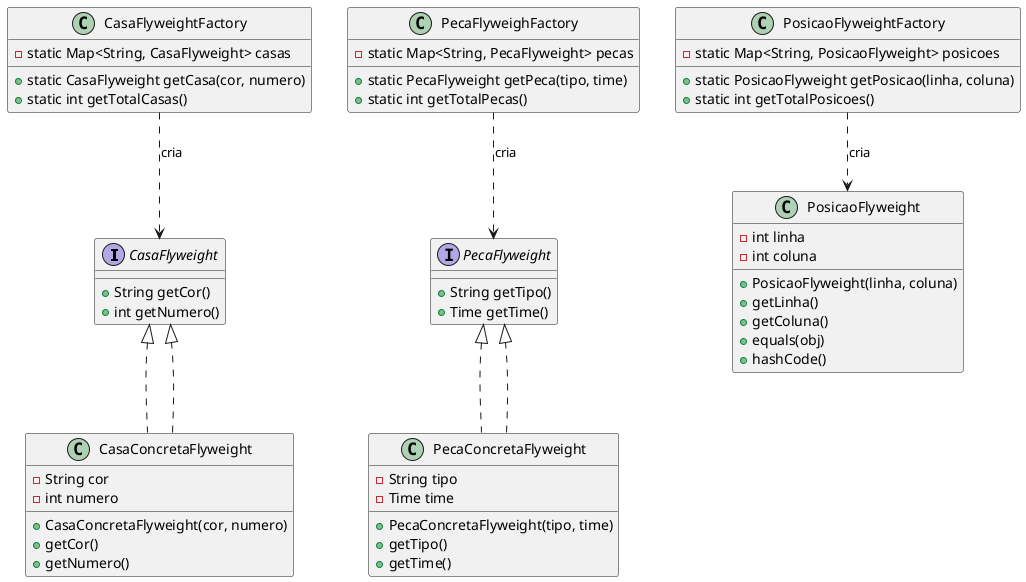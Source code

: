 @startuml TabuleiroComFlyweight
interface CasaFlyweight {
    +String getCor()
    +int getNumero()
}

interface PecaFlyweight {
    +String getTipo()
    +Time getTime()
}

class CasaConcretaFlyweight {
    -String cor
    -int numero
    +CasaConcretaFlyweight(cor, numero)
    +getCor()
    +getNumero()
}

class PecaConcretaFlyweight {
    -String tipo
    -Time time
    +PecaConcretaFlyweight(tipo, time)
    +getTipo()
    +getTime()
}

class CasaFlyweightFactory {
    -static Map<String, CasaFlyweight> casas
    +static CasaFlyweight getCasa(cor, numero)
    +static int getTotalCasas()
}

class PecaFlyweighFactory {
    -static Map<String, PecaFlyweight> pecas
    +static PecaFlyweight getPeca(tipo, time)
    +static int getTotalPecas()
}

class PosicaoFlyweight {
    -int linha
    -int coluna
    +PosicaoFlyweight(linha, coluna)
    +getLinha()
    +getColuna()
    +equals(obj)
    +hashCode()
}

class PosicaoFlyweightFactory {
    -static Map<String, PosicaoFlyweight> posicoes
    +static PosicaoFlyweight getPosicao(linha, coluna)
    +static int getTotalPosicoes()
}

CasaFlyweight <|.. CasaConcretaFlyweight
PecaFlyweight <|.. PecaConcretaFlyweight

CasaFlyweightFactory ..> CasaFlyweight : cria
CasaConcretaFlyweight ..|> CasaFlyweight

PecaFlyweighFactory ..> PecaFlyweight : cria
PecaConcretaFlyweight ..|> PecaFlyweight

PosicaoFlyweightFactory ..> PosicaoFlyweight : cria

@enduml